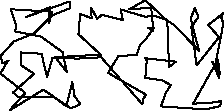 unitsize(0.001cm);
draw((1380,939)--(1795,962));
draw((1795,962)--(2519,135));
draw((2519,135)--(2542,236));
draw((2542,236)--(2588,302));
draw((2588,302)--(1917,687));
draw((1917,687)--(2097,981));
draw((2097,981)--(2421,1007));
draw((2421,1007)--(2482,1183));
draw((2482,1183)--(2586,1286));
draw((2586,1286)--(2721,1482));
draw((2721,1482)--(2628,1479));
draw((2628,1479)--(2716,1432));
draw((2716,1432)--(2678,1825));
draw((2678,1825)--(2597,1830));
draw((2597,1830)--(2290,1810));
draw((2290,1810)--(2573,1969));
draw((2573,1969)--(2961,1605));
draw((2961,1605)--(2991,792));
draw((2991,792)--(3113,885));
draw((3113,885)--(2574,946));
draw((2574,946)--(2599,901));
draw((2599,901)--(2573,599));
draw((2573,599)--(2863,558));
draw((2863,558)--(3022,474));
draw((3022,474)--(2936,337));
draw((2936,337)--(2848,96));
draw((2848,96)--(3640,43));
draw((3640,43)--(3893,102));
draw((3893,102)--(3913,192));
draw((3913,192)--(3815,169));
draw((3815,169)--(3416,143));
draw((3416,143)--(3854,923));
draw((3854,923)--(3888,666));
draw((3888,666)--(3756,882));
draw((3756,882)--(3875,598));
draw((3875,598)--(3822,899));
draw((3822,899)--(3950,1558));
draw((3950,1558)--(3911,1673));
draw((3911,1673)--(3955,1743));
draw((3955,1743)--(3683,1533));
draw((3683,1533)--(3874,1318));
draw((3874,1318)--(3479,821));
draw((3479,821)--(3384,1498));
draw((3384,1498)--(3510,1671));
draw((3510,1671)--(3447,1830));
draw((3447,1830)--(3373,1646));
draw((3373,1646)--(3520,1079));
draw((3520,1079)--(3085,1528));
draw((3085,1528)--(2945,1622));
draw((2945,1622)--(2728,1698));
draw((2728,1698)--(2576,1676));
draw((2576,1676)--(2139,1806));
draw((2139,1806)--(2178,1619));
draw((2178,1619)--(1807,1711));
draw((1807,1711)--(1724,1642));
draw((1724,1642)--(1621,1830));
draw((1621,1830)--(1625,1651));
draw((1625,1651)--(1424,1728));
draw((1424,1728)--(1393,1368));
draw((1393,1368)--(1787,1009));
draw((1787,1009)--(984,965));
draw((984,965)--(1187,706));
draw((1187,706)--(1115,1052));
draw((1115,1052)--(738,1325));
draw((738,1325)--(274,1420));
draw((274,1420)--(298,1513));
draw((298,1513)--(198,1810));
draw((198,1810)--(929,1766));
draw((929,1766)--(872,1559));
draw((872,1559)--(890,1846));
draw((890,1846)--(463,1670));
draw((463,1670)--(1234,1946));
draw((1234,1946)--(1247,1945));
draw((1247,1945)--(1251,1832));
draw((1251,1832)--(928,1700));
draw((928,1700)--(611,1384));
draw((611,1384)--(252,1240));
draw((252,1240)--(22,987));
draw((22,987)--(53,857));
draw((53,857)--(161,906));
draw((161,906)--(123,862));
draw((123,862)--(19,674));
draw((19,674)--(457,334));
draw((457,334)--(178,24));
draw((178,24)--(776,392));
draw((776,392)--(1256,61));
draw((1256,61)--(1429,134));
draw((1429,134)--(1323,280));
draw((1323,280)--(1286,525));
draw((1286,525)--(1178,100));
draw((1178,100)--(953,268));
draw((953,268)--(327,265));
draw((327,265)--(241,341));
draw((241,341)--(611,673));
draw((611,673)--(376,825));
draw((376,825)--(378,1048));
draw((378,1048)--(742,1025));
draw((742,1025)--(839,620));
draw((839,620)--(938,955));
draw((938,955)--(1380,939));
